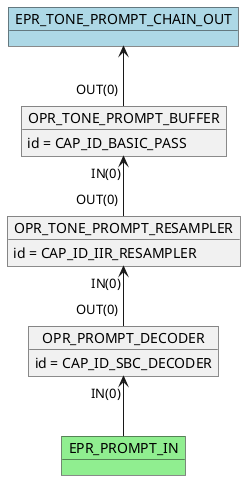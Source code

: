 @startuml

    object OPR_PROMPT_DECODER
    OPR_PROMPT_DECODER : id = CAP_ID_SBC_DECODER
    object OPR_TONE_PROMPT_RESAMPLER
    OPR_TONE_PROMPT_RESAMPLER : id = CAP_ID_IIR_RESAMPLER
    object OPR_TONE_PROMPT_BUFFER
    OPR_TONE_PROMPT_BUFFER : id = CAP_ID_BASIC_PASS
    OPR_TONE_PROMPT_RESAMPLER "IN(0)"<-- "OUT(0)" OPR_PROMPT_DECODER
    OPR_TONE_PROMPT_BUFFER "IN(0)"<-- "OUT(0)" OPR_TONE_PROMPT_RESAMPLER
    object EPR_PROMPT_IN #lightgreen
    OPR_PROMPT_DECODER "IN(0)" <-- EPR_PROMPT_IN
    object EPR_TONE_PROMPT_CHAIN_OUT #lightblue
    EPR_TONE_PROMPT_CHAIN_OUT <-- "OUT(0)" OPR_TONE_PROMPT_BUFFER
@enduml
